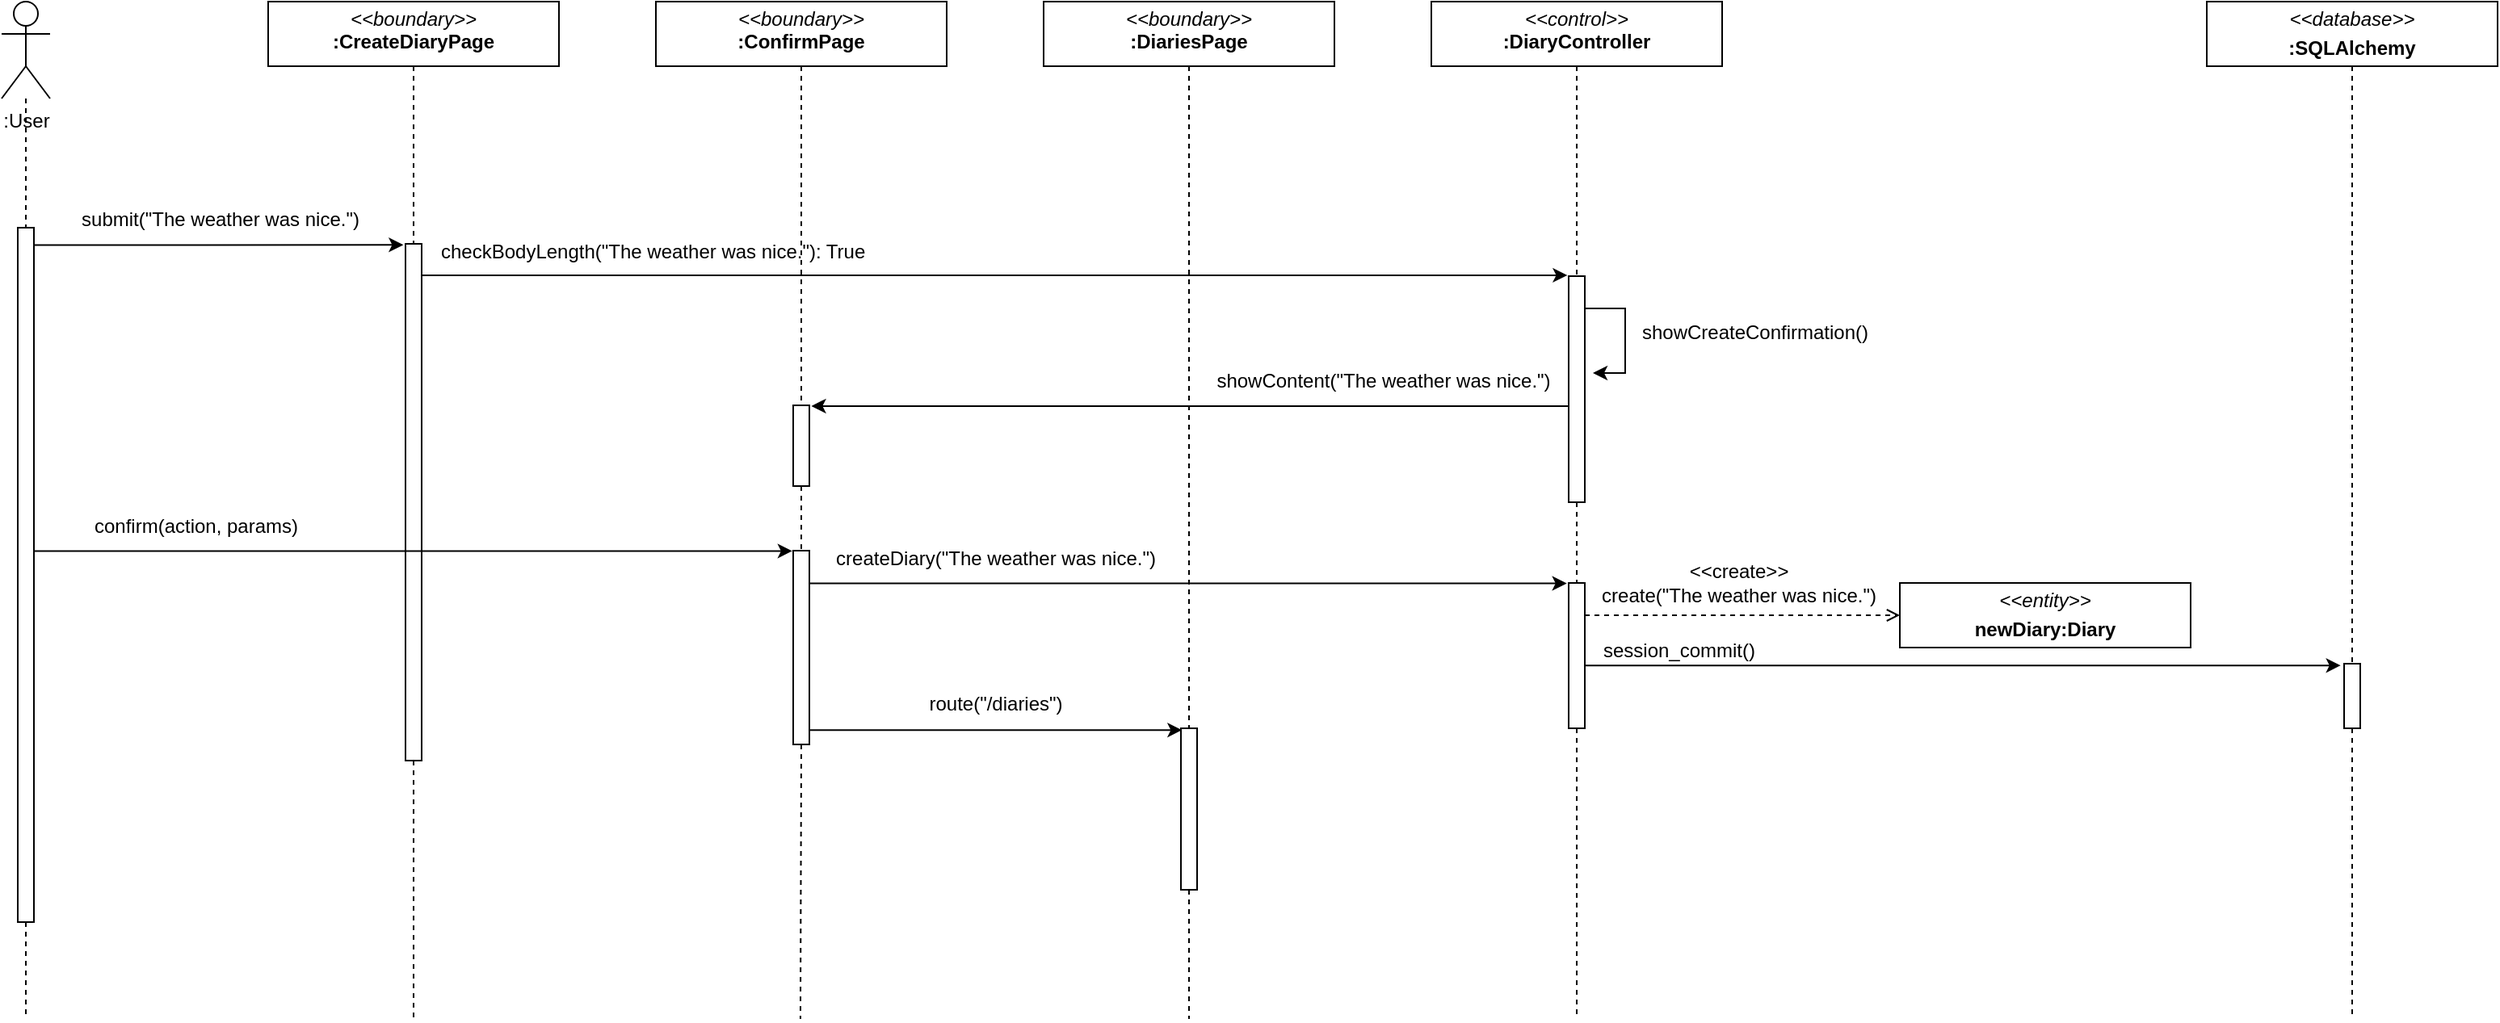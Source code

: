 <mxfile scale="5" border="10">
    <diagram id="Jwi4ZK6NefV9GYiuC1eN" name="基本フロー">
        <mxGraphModel dx="2080" dy="2815" grid="1" gridSize="10" guides="1" tooltips="1" connect="1" arrows="1" fold="1" page="1" pageScale="1" pageWidth="1169" pageHeight="827" math="0" shadow="0">
            <root>
                <mxCell id="0"/>
                <mxCell id="1" parent="0"/>
                <mxCell id="56" style="edgeStyle=none;html=1;dashed=1;endArrow=none;endFill=0;startArrow=none;" edge="1" parent="1" source="70">
                    <mxGeometry relative="1" as="geometry">
                        <mxPoint x="570" y="-880" as="targetPoint"/>
                    </mxGeometry>
                </mxCell>
                <mxCell id="38" value="&lt;p style=&quot;margin:0px;margin-top:4px;text-align:center;&quot;&gt;&lt;i&gt;&amp;lt;&amp;lt;boundary&amp;gt;&amp;gt;&lt;/i&gt;&lt;br&gt;&lt;b&gt;:&lt;/b&gt;&lt;b style=&quot;background-color: initial;&quot;&gt;CreateDiaryPage&lt;/b&gt;&lt;/p&gt;" style="verticalAlign=top;align=left;overflow=fill;fontSize=12;fontFamily=Helvetica;html=1;" parent="1" vertex="1">
                    <mxGeometry x="480" y="-1510" width="180" height="40" as="geometry"/>
                </mxCell>
                <mxCell id="64" style="edgeStyle=none;html=1;exitX=0.5;exitY=1;exitDx=0;exitDy=0;endArrow=none;endFill=0;dashed=1;startArrow=none;" edge="1" parent="1" source="98">
                    <mxGeometry relative="1" as="geometry">
                        <mxPoint x="809.471" y="-880" as="targetPoint"/>
                    </mxGeometry>
                </mxCell>
                <mxCell id="44" value="&lt;p style=&quot;margin:0px;margin-top:4px;text-align:center;&quot;&gt;&lt;i&gt;&amp;lt;&amp;lt;boundary&amp;gt;&amp;gt;&lt;/i&gt;&lt;br&gt;&lt;b&gt;:ConfirmPage&lt;/b&gt;&lt;/p&gt;" style="verticalAlign=top;align=left;overflow=fill;fontSize=12;fontFamily=Helvetica;html=1;" parent="1" vertex="1">
                    <mxGeometry x="720" y="-1510" width="180" height="40" as="geometry"/>
                </mxCell>
                <mxCell id="66" style="edgeStyle=none;html=1;dashed=1;endArrow=none;endFill=0;startArrow=none;" edge="1" parent="1" source="104">
                    <mxGeometry relative="1" as="geometry">
                        <mxPoint x="1290" y="-880" as="targetPoint"/>
                    </mxGeometry>
                </mxCell>
                <mxCell id="45" value="&lt;p style=&quot;margin:0px;margin-top:4px;text-align:center;&quot;&gt;&lt;i&gt;&amp;lt;&amp;lt;control&amp;gt;&amp;gt;&lt;/i&gt;&lt;br&gt;&lt;b&gt;:DiaryController&lt;/b&gt;&lt;/p&gt;" style="verticalAlign=top;align=left;overflow=fill;fontSize=12;fontFamily=Helvetica;html=1;" parent="1" vertex="1">
                    <mxGeometry x="1200" y="-1510" width="180" height="40" as="geometry"/>
                </mxCell>
                <mxCell id="68" style="edgeStyle=none;html=1;dashed=1;endArrow=none;endFill=0;startArrow=none;" edge="1" parent="1" source="116">
                    <mxGeometry relative="1" as="geometry">
                        <mxPoint x="1770" y="-880" as="targetPoint"/>
                    </mxGeometry>
                </mxCell>
                <mxCell id="48" value="&lt;p style=&quot;margin:0px;margin-top:4px;text-align:center;&quot;&gt;&lt;i&gt;&amp;lt;&amp;lt;database&lt;/i&gt;&lt;i style=&quot;background-color: initial;&quot;&gt;&amp;gt;&amp;gt;&lt;/i&gt;&lt;/p&gt;&lt;p style=&quot;margin:0px;margin-top:4px;text-align:center;&quot;&gt;&lt;b&gt;:SQLAlchemy&lt;/b&gt;&lt;/p&gt;" style="verticalAlign=top;align=left;overflow=fill;fontSize=12;fontFamily=Helvetica;html=1;" parent="1" vertex="1">
                    <mxGeometry x="1680" y="-1510" width="180" height="40" as="geometry"/>
                </mxCell>
                <mxCell id="50" value="&lt;p style=&quot;margin:0px;margin-top:4px;text-align:center;&quot;&gt;&lt;i&gt;&amp;lt;&amp;lt;entity&lt;/i&gt;&lt;i style=&quot;background-color: initial;&quot;&gt;&amp;gt;&amp;gt;&lt;/i&gt;&lt;/p&gt;&lt;p style=&quot;margin:0px;margin-top:4px;text-align:center;&quot;&gt;&lt;b&gt;newDiary:Diary&lt;/b&gt;&lt;/p&gt;" style="verticalAlign=top;align=left;overflow=fill;fontSize=12;fontFamily=Helvetica;html=1;" parent="1" vertex="1">
                    <mxGeometry x="1490" y="-1150" width="180" height="40" as="geometry"/>
                </mxCell>
                <mxCell id="65" style="edgeStyle=none;html=1;dashed=1;endArrow=none;endFill=0;startArrow=none;" edge="1" parent="1" source="114">
                    <mxGeometry relative="1" as="geometry">
                        <mxPoint x="1050" y="-880" as="targetPoint"/>
                    </mxGeometry>
                </mxCell>
                <mxCell id="57" value="&lt;p style=&quot;margin:0px;margin-top:4px;text-align:center;&quot;&gt;&lt;i&gt;&amp;lt;&amp;lt;boundary&amp;gt;&amp;gt;&lt;/i&gt;&lt;br&gt;&lt;b&gt;:DiariesPage&lt;/b&gt;&lt;/p&gt;" style="verticalAlign=top;align=left;overflow=fill;fontSize=12;fontFamily=Helvetica;html=1;" vertex="1" parent="1">
                    <mxGeometry x="960" y="-1510" width="180" height="40" as="geometry"/>
                </mxCell>
                <mxCell id="71" style="edgeStyle=none;html=1;endArrow=classic;endFill=1;entryX=-0.131;entryY=0.002;entryDx=0;entryDy=0;entryPerimeter=0;" edge="1" parent="1" target="70">
                    <mxGeometry relative="1" as="geometry">
                        <mxPoint x="590" y="-1360" as="targetPoint"/>
                        <mxPoint x="335" y="-1359.2" as="sourcePoint"/>
                    </mxGeometry>
                </mxCell>
                <mxCell id="69" value="" style="edgeStyle=none;html=1;dashed=1;endArrow=none;endFill=0;" edge="1" parent="1" source="38" target="70">
                    <mxGeometry relative="1" as="geometry">
                        <mxPoint x="570" y="-880" as="targetPoint"/>
                        <mxPoint x="570" y="-1470" as="sourcePoint"/>
                    </mxGeometry>
                </mxCell>
                <mxCell id="79" style="edgeStyle=none;html=1;entryX=-0.078;entryY=-0.004;entryDx=0;entryDy=0;entryPerimeter=0;endArrow=classic;endFill=1;" edge="1" parent="1" source="70" target="72">
                    <mxGeometry relative="1" as="geometry"/>
                </mxCell>
                <mxCell id="70" value="" style="html=1;points=[];perimeter=orthogonalPerimeter;" vertex="1" parent="1">
                    <mxGeometry x="565" y="-1360" width="10" height="320" as="geometry"/>
                </mxCell>
                <mxCell id="78" value="" style="edgeStyle=none;html=1;dashed=1;endArrow=none;endFill=0;" edge="1" parent="1" source="45" target="72">
                    <mxGeometry relative="1" as="geometry">
                        <mxPoint x="1290" y="-880.0" as="targetPoint"/>
                        <mxPoint x="1290" y="-1470" as="sourcePoint"/>
                    </mxGeometry>
                </mxCell>
                <mxCell id="94" style="edgeStyle=none;rounded=0;html=1;entryX=1.122;entryY=0.009;entryDx=0;entryDy=0;entryPerimeter=0;endArrow=classic;endFill=1;" edge="1" parent="1" source="72" target="82">
                    <mxGeometry relative="1" as="geometry"/>
                </mxCell>
                <mxCell id="72" value="" style="html=1;points=[];perimeter=orthogonalPerimeter;" vertex="1" parent="1">
                    <mxGeometry x="1285" y="-1340" width="10" height="140" as="geometry"/>
                </mxCell>
                <mxCell id="80" style="edgeStyle=none;html=1;endArrow=classic;endFill=1;rounded=0;" edge="1" parent="1" source="72">
                    <mxGeometry relative="1" as="geometry">
                        <mxPoint x="1300" y="-1280" as="targetPoint"/>
                        <Array as="points">
                            <mxPoint x="1320" y="-1320"/>
                            <mxPoint x="1320" y="-1280"/>
                        </Array>
                    </mxGeometry>
                </mxCell>
                <mxCell id="81" value="" style="edgeStyle=none;html=1;exitX=0.5;exitY=1;exitDx=0;exitDy=0;endArrow=none;endFill=0;dashed=1;" edge="1" parent="1" source="44" target="82">
                    <mxGeometry relative="1" as="geometry">
                        <mxPoint x="809.471" y="-880" as="targetPoint"/>
                        <mxPoint x="810" y="-1470" as="sourcePoint"/>
                    </mxGeometry>
                </mxCell>
                <mxCell id="82" value="" style="html=1;points=[];perimeter=orthogonalPerimeter;" vertex="1" parent="1">
                    <mxGeometry x="805" y="-1260" width="10" height="50" as="geometry"/>
                </mxCell>
                <mxCell id="86" style="edgeStyle=none;rounded=0;html=1;endArrow=none;endFill=0;dashed=1;startArrow=none;" edge="1" parent="1" source="90">
                    <mxGeometry relative="1" as="geometry">
                        <mxPoint x="330.0" y="-880" as="targetPoint"/>
                    </mxGeometry>
                </mxCell>
                <mxCell id="84" value=":User" style="shape=umlActor;verticalLabelPosition=bottom;verticalAlign=top;html=1;outlineConnect=0;" vertex="1" parent="1">
                    <mxGeometry x="315" y="-1510" width="30" height="60" as="geometry"/>
                </mxCell>
                <mxCell id="89" value="" style="edgeStyle=none;rounded=0;html=1;endArrow=none;endFill=0;dashed=1;" edge="1" parent="1" source="84" target="90">
                    <mxGeometry relative="1" as="geometry">
                        <mxPoint x="330.0" y="-880" as="targetPoint"/>
                        <mxPoint x="330" y="-1450" as="sourcePoint"/>
                    </mxGeometry>
                </mxCell>
                <mxCell id="100" style="edgeStyle=none;rounded=0;html=1;entryX=-0.058;entryY=0.002;entryDx=0;entryDy=0;entryPerimeter=0;endArrow=classic;endFill=1;" edge="1" parent="1" source="90" target="98">
                    <mxGeometry relative="1" as="geometry"/>
                </mxCell>
                <mxCell id="90" value="" style="html=1;points=[];perimeter=orthogonalPerimeter;" vertex="1" parent="1">
                    <mxGeometry x="325" y="-1370" width="10" height="430" as="geometry"/>
                </mxCell>
                <mxCell id="91" value="submit(&quot;The weather was nice.&quot;)" style="text;html=1;align=center;verticalAlign=middle;resizable=0;points=[];autosize=1;strokeColor=none;fillColor=none;" vertex="1" parent="1">
                    <mxGeometry x="350" y="-1390" width="200" height="30" as="geometry"/>
                </mxCell>
                <mxCell id="93" value="checkBodyLength(&quot;The weather was nice.&quot;): True" style="text;html=1;align=left;verticalAlign=middle;resizable=0;points=[];autosize=1;strokeColor=none;fillColor=none;" vertex="1" parent="1">
                    <mxGeometry x="585" y="-1370" width="290" height="30" as="geometry"/>
                </mxCell>
                <mxCell id="95" value="showCreateConfirmation()" style="text;html=1;align=center;verticalAlign=middle;resizable=0;points=[];autosize=1;strokeColor=none;fillColor=none;" vertex="1" parent="1">
                    <mxGeometry x="1320" y="-1320" width="160" height="30" as="geometry"/>
                </mxCell>
                <mxCell id="99" value="" style="edgeStyle=none;html=1;exitX=0.5;exitY=1;exitDx=0;exitDy=0;endArrow=none;endFill=0;dashed=1;startArrow=none;" edge="1" parent="1" source="82" target="98">
                    <mxGeometry relative="1" as="geometry">
                        <mxPoint x="809.471" y="-880" as="targetPoint"/>
                        <mxPoint x="810" y="-1220" as="sourcePoint"/>
                    </mxGeometry>
                </mxCell>
                <mxCell id="105" style="edgeStyle=none;rounded=0;html=1;entryX=-0.115;entryY=0.003;entryDx=0;entryDy=0;entryPerimeter=0;endArrow=classic;endFill=1;" edge="1" parent="1" source="98" target="104">
                    <mxGeometry relative="1" as="geometry"/>
                </mxCell>
                <mxCell id="122" style="edgeStyle=none;rounded=0;html=1;entryX=0.067;entryY=0.011;entryDx=0;entryDy=0;entryPerimeter=0;endArrow=classic;endFill=1;" edge="1" parent="1" source="98" target="114">
                    <mxGeometry relative="1" as="geometry"/>
                </mxCell>
                <mxCell id="98" value="" style="html=1;points=[];perimeter=orthogonalPerimeter;" vertex="1" parent="1">
                    <mxGeometry x="805" y="-1170" width="10" height="120" as="geometry"/>
                </mxCell>
                <mxCell id="102" value="confirm(action, params)" style="text;html=1;align=center;verticalAlign=middle;resizable=0;points=[];autosize=1;strokeColor=none;fillColor=none;" vertex="1" parent="1">
                    <mxGeometry x="360" y="-1200" width="150" height="30" as="geometry"/>
                </mxCell>
                <mxCell id="103" value="" style="edgeStyle=none;html=1;dashed=1;endArrow=none;endFill=0;startArrow=none;" edge="1" parent="1" source="72" target="104">
                    <mxGeometry relative="1" as="geometry">
                        <mxPoint x="1290" y="-880" as="targetPoint"/>
                        <mxPoint x="1290" y="-1200" as="sourcePoint"/>
                    </mxGeometry>
                </mxCell>
                <mxCell id="110" style="edgeStyle=none;rounded=0;html=1;entryX=0;entryY=0.5;entryDx=0;entryDy=0;endArrow=open;endFill=0;dashed=1;" edge="1" parent="1" source="104" target="50">
                    <mxGeometry relative="1" as="geometry"/>
                </mxCell>
                <mxCell id="118" style="edgeStyle=none;rounded=0;html=1;entryX=-0.214;entryY=0.027;entryDx=0;entryDy=0;entryPerimeter=0;endArrow=classic;endFill=1;" edge="1" parent="1" source="104" target="116">
                    <mxGeometry relative="1" as="geometry"/>
                </mxCell>
                <mxCell id="104" value="" style="html=1;points=[];perimeter=orthogonalPerimeter;" vertex="1" parent="1">
                    <mxGeometry x="1285" y="-1150" width="10" height="90" as="geometry"/>
                </mxCell>
                <mxCell id="106" value="showContent(&quot;The weather was nice.&quot;)" style="text;html=1;align=center;verticalAlign=middle;resizable=0;points=[];autosize=1;strokeColor=none;fillColor=none;" vertex="1" parent="1">
                    <mxGeometry x="1055" y="-1290" width="230" height="30" as="geometry"/>
                </mxCell>
                <mxCell id="107" value="createDiary(&quot;The weather was nice.&quot;)" style="text;html=1;align=center;verticalAlign=middle;resizable=0;points=[];autosize=1;strokeColor=none;fillColor=none;" vertex="1" parent="1">
                    <mxGeometry x="820" y="-1180" width="220" height="30" as="geometry"/>
                </mxCell>
                <mxCell id="111" value="&amp;lt;&amp;lt;create&amp;gt;&amp;gt;&lt;br&gt;create(&quot;The weather was nice.&quot;)" style="text;html=1;align=center;verticalAlign=middle;resizable=0;points=[];autosize=1;strokeColor=none;fillColor=none;" vertex="1" parent="1">
                    <mxGeometry x="1295" y="-1170" width="190" height="40" as="geometry"/>
                </mxCell>
                <mxCell id="115" value="" style="edgeStyle=none;html=1;dashed=1;endArrow=none;endFill=0;" edge="1" parent="1" source="57" target="114">
                    <mxGeometry relative="1" as="geometry">
                        <mxPoint x="1050" y="-880" as="targetPoint"/>
                        <mxPoint x="1050" y="-1470" as="sourcePoint"/>
                    </mxGeometry>
                </mxCell>
                <mxCell id="114" value="" style="html=1;points=[];perimeter=orthogonalPerimeter;" vertex="1" parent="1">
                    <mxGeometry x="1045" y="-1060" width="10" height="100" as="geometry"/>
                </mxCell>
                <mxCell id="117" value="" style="edgeStyle=none;html=1;dashed=1;endArrow=none;endFill=0;" edge="1" parent="1" source="48" target="116">
                    <mxGeometry relative="1" as="geometry">
                        <mxPoint x="1770" y="-880" as="targetPoint"/>
                        <mxPoint x="1770" y="-1470" as="sourcePoint"/>
                    </mxGeometry>
                </mxCell>
                <mxCell id="116" value="" style="html=1;points=[];perimeter=orthogonalPerimeter;" vertex="1" parent="1">
                    <mxGeometry x="1765" y="-1100" width="10" height="40" as="geometry"/>
                </mxCell>
                <mxCell id="120" value="session_commit()" style="text;html=1;align=center;verticalAlign=middle;resizable=0;points=[];autosize=1;strokeColor=none;fillColor=none;" vertex="1" parent="1">
                    <mxGeometry x="1293" y="-1123" width="120" height="30" as="geometry"/>
                </mxCell>
                <mxCell id="123" value="route(&quot;/diaries&quot;)" style="text;html=1;align=center;verticalAlign=middle;resizable=0;points=[];autosize=1;strokeColor=none;fillColor=none;" vertex="1" parent="1">
                    <mxGeometry x="875" y="-1090" width="110" height="30" as="geometry"/>
                </mxCell>
            </root>
        </mxGraphModel>
    </diagram>
</mxfile>
